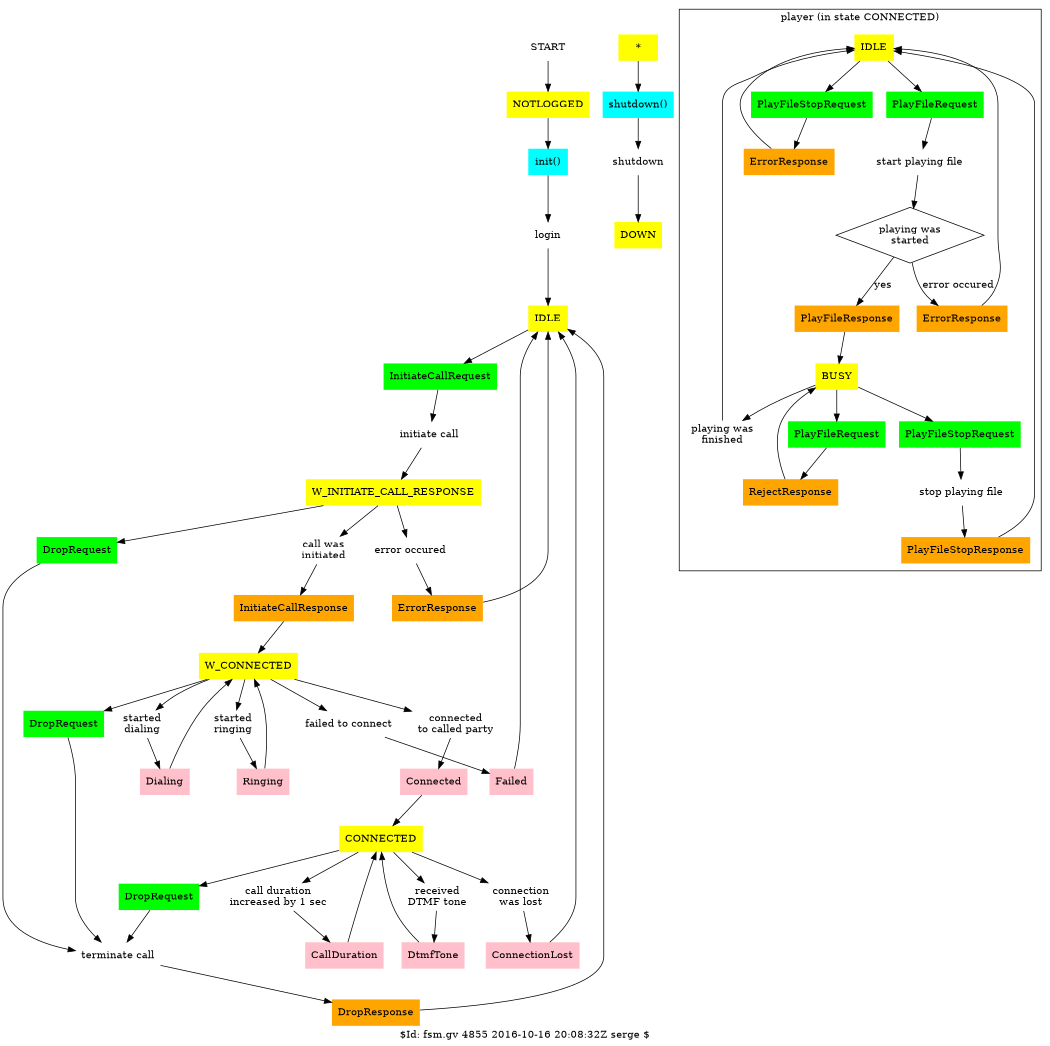 # Simple VOIP Finite State Machine.
#
# Copyright (C) 2016 Sergey Kolevatov
#
# This program is free software: you can redistribute it and/or modify
# it under the terms of the GNU General Public License as published by
# the Free Software Foundation, either version 3 of the License, or
# (at your option) any later version.
#
# This program is distributed in the hope that it will be useful,
# but WITHOUT ANY WARRANTY; without even the implied warranty of
# MERCHANTABILITY or FITNESS FOR A PARTICULAR PURPOSE. See the
# GNU General Public License for more details.
#
# You should have received a copy of the GNU General Public License
# along with this program. If not, see <http://www.gnu.org/licenses/>.
#

# $Id: fsm.gv 4855 2016-10-16 20:08:32Z serge $
#
# execute: FL=fsm; dot -l sdl.ps -Tps $FL.gv -o $FL.ps; ps2pdf $FL.ps $FL.pdf

digraph FSM
{

label="$Id: fsm.gv 4855 2016-10-16 20:08:32Z serge $";

size="7,7";
ratio=fill;
splines=true;
node [peripheries=0 style=filled fillcolor=white]

######################################################
# States

START                      [ shape = sdl_start ]
ANY                        [ label = "*" shape = sdl_state fillcolor=yellow ]
NOTLOGGED                  [ shape = sdl_state fillcolor=yellow ]
IDLE                       [ shape = sdl_state fillcolor=yellow ]
W_INITIATE_CALL_RESPONSE   [ shape = sdl_state fillcolor=yellow ]
W_CONNECTED                [ shape = sdl_state fillcolor=yellow ]
CONNECTED                  [ shape = sdl_state fillcolor=yellow ]
DOWN                       [ shape = sdl_state fillcolor=yellow ]


subgraph "cluster_player"
{
    label="player (in state CONNECTED)"

    PLAYER_IDLE                [ label="IDLE" shape = sdl_state fillcolor=yellow ]
    PLAYER_BUSY                [ label="BUSY" shape = sdl_state fillcolor=yellow ]
}

######################################################
# Actions

ANY__SHUTDOWN                     [ label="shutdown()"                      shape = sdl_input_from_left fillcolor=cyan ]
ANY__CALL_SHUTDOWN                [ label="shutdown"                        shape = sdl_call ]

NOTLOGGED__INIT                   [ label="init()"                          shape = sdl_input_from_left fillcolor=cyan]
NOTLOGGED__CALL_LOGIN             [ label="login"                           shape = sdl_call ]

IDLE__INITIATE                    [ label=InitiateCallRequest               shape = sdl_input_from_left fillcolor=green ]
IDLE__CALL_ICR                    [ label="initiate call"                   shape = sdl_call ]

W_INITIATE_CALL_RESPONSE__ICR        [ label="call was\ninitiated"             shape = sdl_input_from_right ]
W_INITIATE_CALL_RESPONSE__ERROR      [ label="error occured"                   shape = sdl_input_from_right ]
W_INITIATE_CALL_RESPONSE__SEND_ERROR [ label=ErrorResponse                     shape = sdl_output_to_left   fillcolor=orange ]
W_INITIATE_CALL_RESPONSE__SEND_ICR   [ label=InitiateCallResponse              shape = sdl_output_to_left   fillcolor=orange ]
W_INITIATE_CALL_RESPONSE__DROP_REQ   [ label=DropRequest                       shape = sdl_input_from_left  fillcolor=green ]
W_INITIATE_CALL_RESPONSE__CALL_TERMINATE   [ label="terminate call"            shape = sdl_call ]
W_INITIATE_CALL_RESPONSE__SEND_DROP_RESP   [ label=DropResponse                shape = sdl_output_to_left   fillcolor=orange ]

W_CONNECTED__DROP_REQ              [ label=DropRequest                       shape = sdl_input_from_left fillcolor=green ]
W_CONNECTED__CONNECTED             [ label="connected\nto called party"      shape = sdl_input_from_right ]
W_CONNECTED__SEND_CONNECTED        [ label=Connected                         shape = sdl_output_to_left  fillcolor=pink ]
W_CONNECTED__FAILED                [ label="failed to connect"               shape = sdl_input_from_right ]
W_CONNECTED__SEND_FAILED           [ label=Failed                            shape = sdl_output_to_left  fillcolor=pink ]
W_CONNECTED__DIALING               [ label="started\ndialing"                shape = sdl_input_from_right ]
W_CONNECTED__SEND_DIALING          [ label=Dialing                           shape = sdl_output_to_left  fillcolor=pink ]
W_CONNECTED__RINGING               [ label="started\nringing"                shape = sdl_input_from_right ]
W_CONNECTED__SEND_RINGING          [ label=Ringing                           shape = sdl_output_to_left  fillcolor=pink ]

CONNECTED__DROP_REQ               [ label=DropRequest                       shape = sdl_input_from_left fillcolor=green ]
CONNECTED__DTMF_TONE              [ label="received\nDTMF tone"             shape = sdl_input_from_right ]
CONNECTED__SEND_DTMF_TONE         [ label=DtmfTone                          shape = sdl_output_to_left fillcolor=pink ]
CONNECTED__DURATION               [ label="call duration\nincreased by 1 sec"        shape = sdl_input_from_right ]
CONNECTED__SEND_DURATION          [ label=CallDuration                      shape = sdl_output_to_left fillcolor=pink ]
CONNECTED__CONN_LOST              [ label="connection\nwas lost"            shape = sdl_input_from_right ]
CONNECTED__SEND_CONN_LOST         [ label=ConnectionLost                    shape = sdl_output_to_left fillcolor=pink ]

subgraph "cluster_player"
{

PLAYER_IDLE__PLAY_FILE_STOP_REQ     [ label=PlayFileStopRequest               shape = sdl_input_from_left fillcolor=green]
PLAYER_IDLE__SEND_ERROR_RESP        [ label=ErrorResponse                     shape = sdl_output_to_left  fillcolor=orange ]
PLAYER_IDLE__PLAY_FILE_REQ          [ label=PlayFileRequest                   shape = sdl_input_from_left fillcolor=green]
PLAYER_IDLE__SEND_PLAY_FILE_REQ     [ label="start playing file"              shape = sdl_call ]
PLAYER_IDLE__SEND_PLAY_FILE_RESP    [ label=PlayFileResponse                  shape = sdl_output_to_left  fillcolor=orange ]
PLAYER_IDLE__IS_OK                  [ label="playing was\nstarted"            shape = diamond peripheries=1]

PLAYER_BUSY__PLAY_FILE_REQ     [ label=PlayFileRequest                   shape = sdl_input_from_left fillcolor=green]
PLAYER_BUSY__SEND_REJECT       [ label=RejectResponse                    shape = sdl_output_to_left  fillcolor=orange ]
PLAYER_BUSY__SEND_ERROR        [ label=ErrorResponse                     shape = sdl_output_to_left  fillcolor=orange ]
PLAYER_BUSY__PLAY_FILE_FINISHED        [ label="playing was\nfinished"   shape = sdl_input_from_right ]
PLAYER_BUSY__PLAY_FILE_STOP_REQ        [ label=PlayFileStopRequest       shape = sdl_input_from_left fillcolor=green]
PLAYER_BUSY__CALL_PLAY_FILE_STOP       [ label="stop playing file"       shape = sdl_call ]
PLAYER_BUSY__SEND_PLAY_FILE_STOP_RESP  [ label=PlayFileStopResponse      shape = sdl_output_to_left  fillcolor=orange ]

}

######################################################
# Transitions

START -> NOTLOGGED

ANY -> ANY__SHUTDOWN         -> ANY__CALL_SHUTDOWN    -> DOWN

NOTLOGGED -> NOTLOGGED__INIT -> NOTLOGGED__CALL_LOGIN -> IDLE

IDLE -> IDLE__INITIATE       -> IDLE__CALL_ICR        -> W_INITIATE_CALL_RESPONSE

W_INITIATE_CALL_RESPONSE -> W_INITIATE_CALL_RESPONSE__ICR      -> W_INITIATE_CALL_RESPONSE__SEND_ICR       -> W_CONNECTED
W_INITIATE_CALL_RESPONSE -> W_INITIATE_CALL_RESPONSE__ERROR    -> W_INITIATE_CALL_RESPONSE__SEND_ERROR     -> IDLE
W_INITIATE_CALL_RESPONSE -> W_INITIATE_CALL_RESPONSE__DROP_REQ -> W_INITIATE_CALL_RESPONSE__CALL_TERMINATE -> W_INITIATE_CALL_RESPONSE__SEND_DROP_RESP -> IDLE

W_CONNECTED -> W_CONNECTED__DROP_REQ  -> W_INITIATE_CALL_RESPONSE__CALL_TERMINATE
W_CONNECTED -> W_CONNECTED__CONNECTED -> W_CONNECTED__SEND_CONNECTED -> CONNECTED
W_CONNECTED -> W_CONNECTED__FAILED    -> W_CONNECTED__SEND_FAILED    -> IDLE
W_CONNECTED -> W_CONNECTED__DIALING   -> W_CONNECTED__SEND_DIALING   -> W_CONNECTED
W_CONNECTED -> W_CONNECTED__RINGING   -> W_CONNECTED__SEND_RINGING   -> W_CONNECTED

CONNECTED -> CONNECTED__DROP_REQ           -> W_INITIATE_CALL_RESPONSE__CALL_TERMINATE
CONNECTED -> CONNECTED__CONN_LOST          -> CONNECTED__SEND_CONN_LOST                -> IDLE
CONNECTED -> CONNECTED__DTMF_TONE          -> CONNECTED__SEND_DTMF_TONE                -> CONNECTED
CONNECTED -> CONNECTED__DURATION           -> CONNECTED__SEND_DURATION                 -> CONNECTED

PLAYER_IDLE -> PLAYER_IDLE__PLAY_FILE_STOP_REQ -> PLAYER_IDLE__SEND_ERROR_RESP      -> PLAYER_IDLE
PLAYER_IDLE -> PLAYER_IDLE__PLAY_FILE_REQ      -> PLAYER_IDLE__SEND_PLAY_FILE_REQ   -> PLAYER_IDLE__IS_OK
               PLAYER_IDLE__IS_OK -> PLAYER_IDLE__SEND_PLAY_FILE_RESP          [ label="yes" ]
                                     PLAYER_IDLE__SEND_PLAY_FILE_RESP -> PLAYER_BUSY
               PLAYER_IDLE__IS_OK -> PLAYER_BUSY__SEND_ERROR   [ label="error occured" ]
                                     PLAYER_BUSY__SEND_ERROR   -> PLAYER_IDLE


PLAYER_BUSY -> PLAYER_BUSY__PLAY_FILE_REQ      -> PLAYER_BUSY__SEND_REJECT   -> PLAYER_BUSY
PLAYER_BUSY -> PLAYER_BUSY__PLAY_FILE_FINISHED -> PLAYER_IDLE
#PLAYER_BUSY -> PLAYER_BUSY__PLAY_FILE_RESP     -> PLAYER_BUSY__SEND_PLAY_FILE_RESP -> PLAYER_BUSY
PLAYER_BUSY -> PLAYER_BUSY__PLAY_FILE_STOP_REQ -> PLAYER_BUSY__CALL_PLAY_FILE_STOP -> PLAYER_BUSY__SEND_PLAY_FILE_STOP_RESP -> PLAYER_IDLE

}
